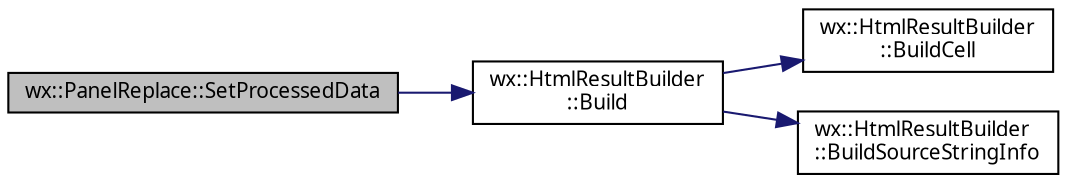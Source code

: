 digraph "wx::PanelReplace::SetProcessedData"
{
 // INTERACTIVE_SVG=YES
  edge [fontname="Verdana",fontsize="10",labelfontname="Verdana",labelfontsize="10"];
  node [fontname="Verdana",fontsize="10",shape=record];
  rankdir="LR";
  Node1 [label="wx::PanelReplace::SetProcessedData",height=0.2,width=0.4,color="black", fillcolor="grey75", style="filled", fontcolor="black"];
  Node1 -> Node2 [color="midnightblue",fontsize="10",style="solid",fontname="Verdana"];
  Node2 [label="wx::HtmlResultBuilder\l::Build",height=0.2,width=0.4,color="black", fillcolor="white", style="filled",URL="$classwx_1_1_html_result_builder.html#ad313fb0a93cbeb3b1f47e784e808a489",tooltip="Функция построения результата обработки. "];
  Node2 -> Node3 [color="midnightblue",fontsize="10",style="solid",fontname="Verdana"];
  Node3 [label="wx::HtmlResultBuilder\l::BuildCell",height=0.2,width=0.4,color="black", fillcolor="white", style="filled",URL="$classwx_1_1_html_result_builder.html#a5319859c80f0a9f8f014dd78d4207e00",tooltip="Функция для построения одной записи. "];
  Node2 -> Node4 [color="midnightblue",fontsize="10",style="solid",fontname="Verdana"];
  Node4 [label="wx::HtmlResultBuilder\l::BuildSourceStringInfo",height=0.2,width=0.4,color="black", fillcolor="white", style="filled",URL="$classwx_1_1_html_result_builder.html#a12401305a231a61b1fbb71d8f12a8fe9",tooltip="Функция для построения результата обработки одной строки. "];
}
